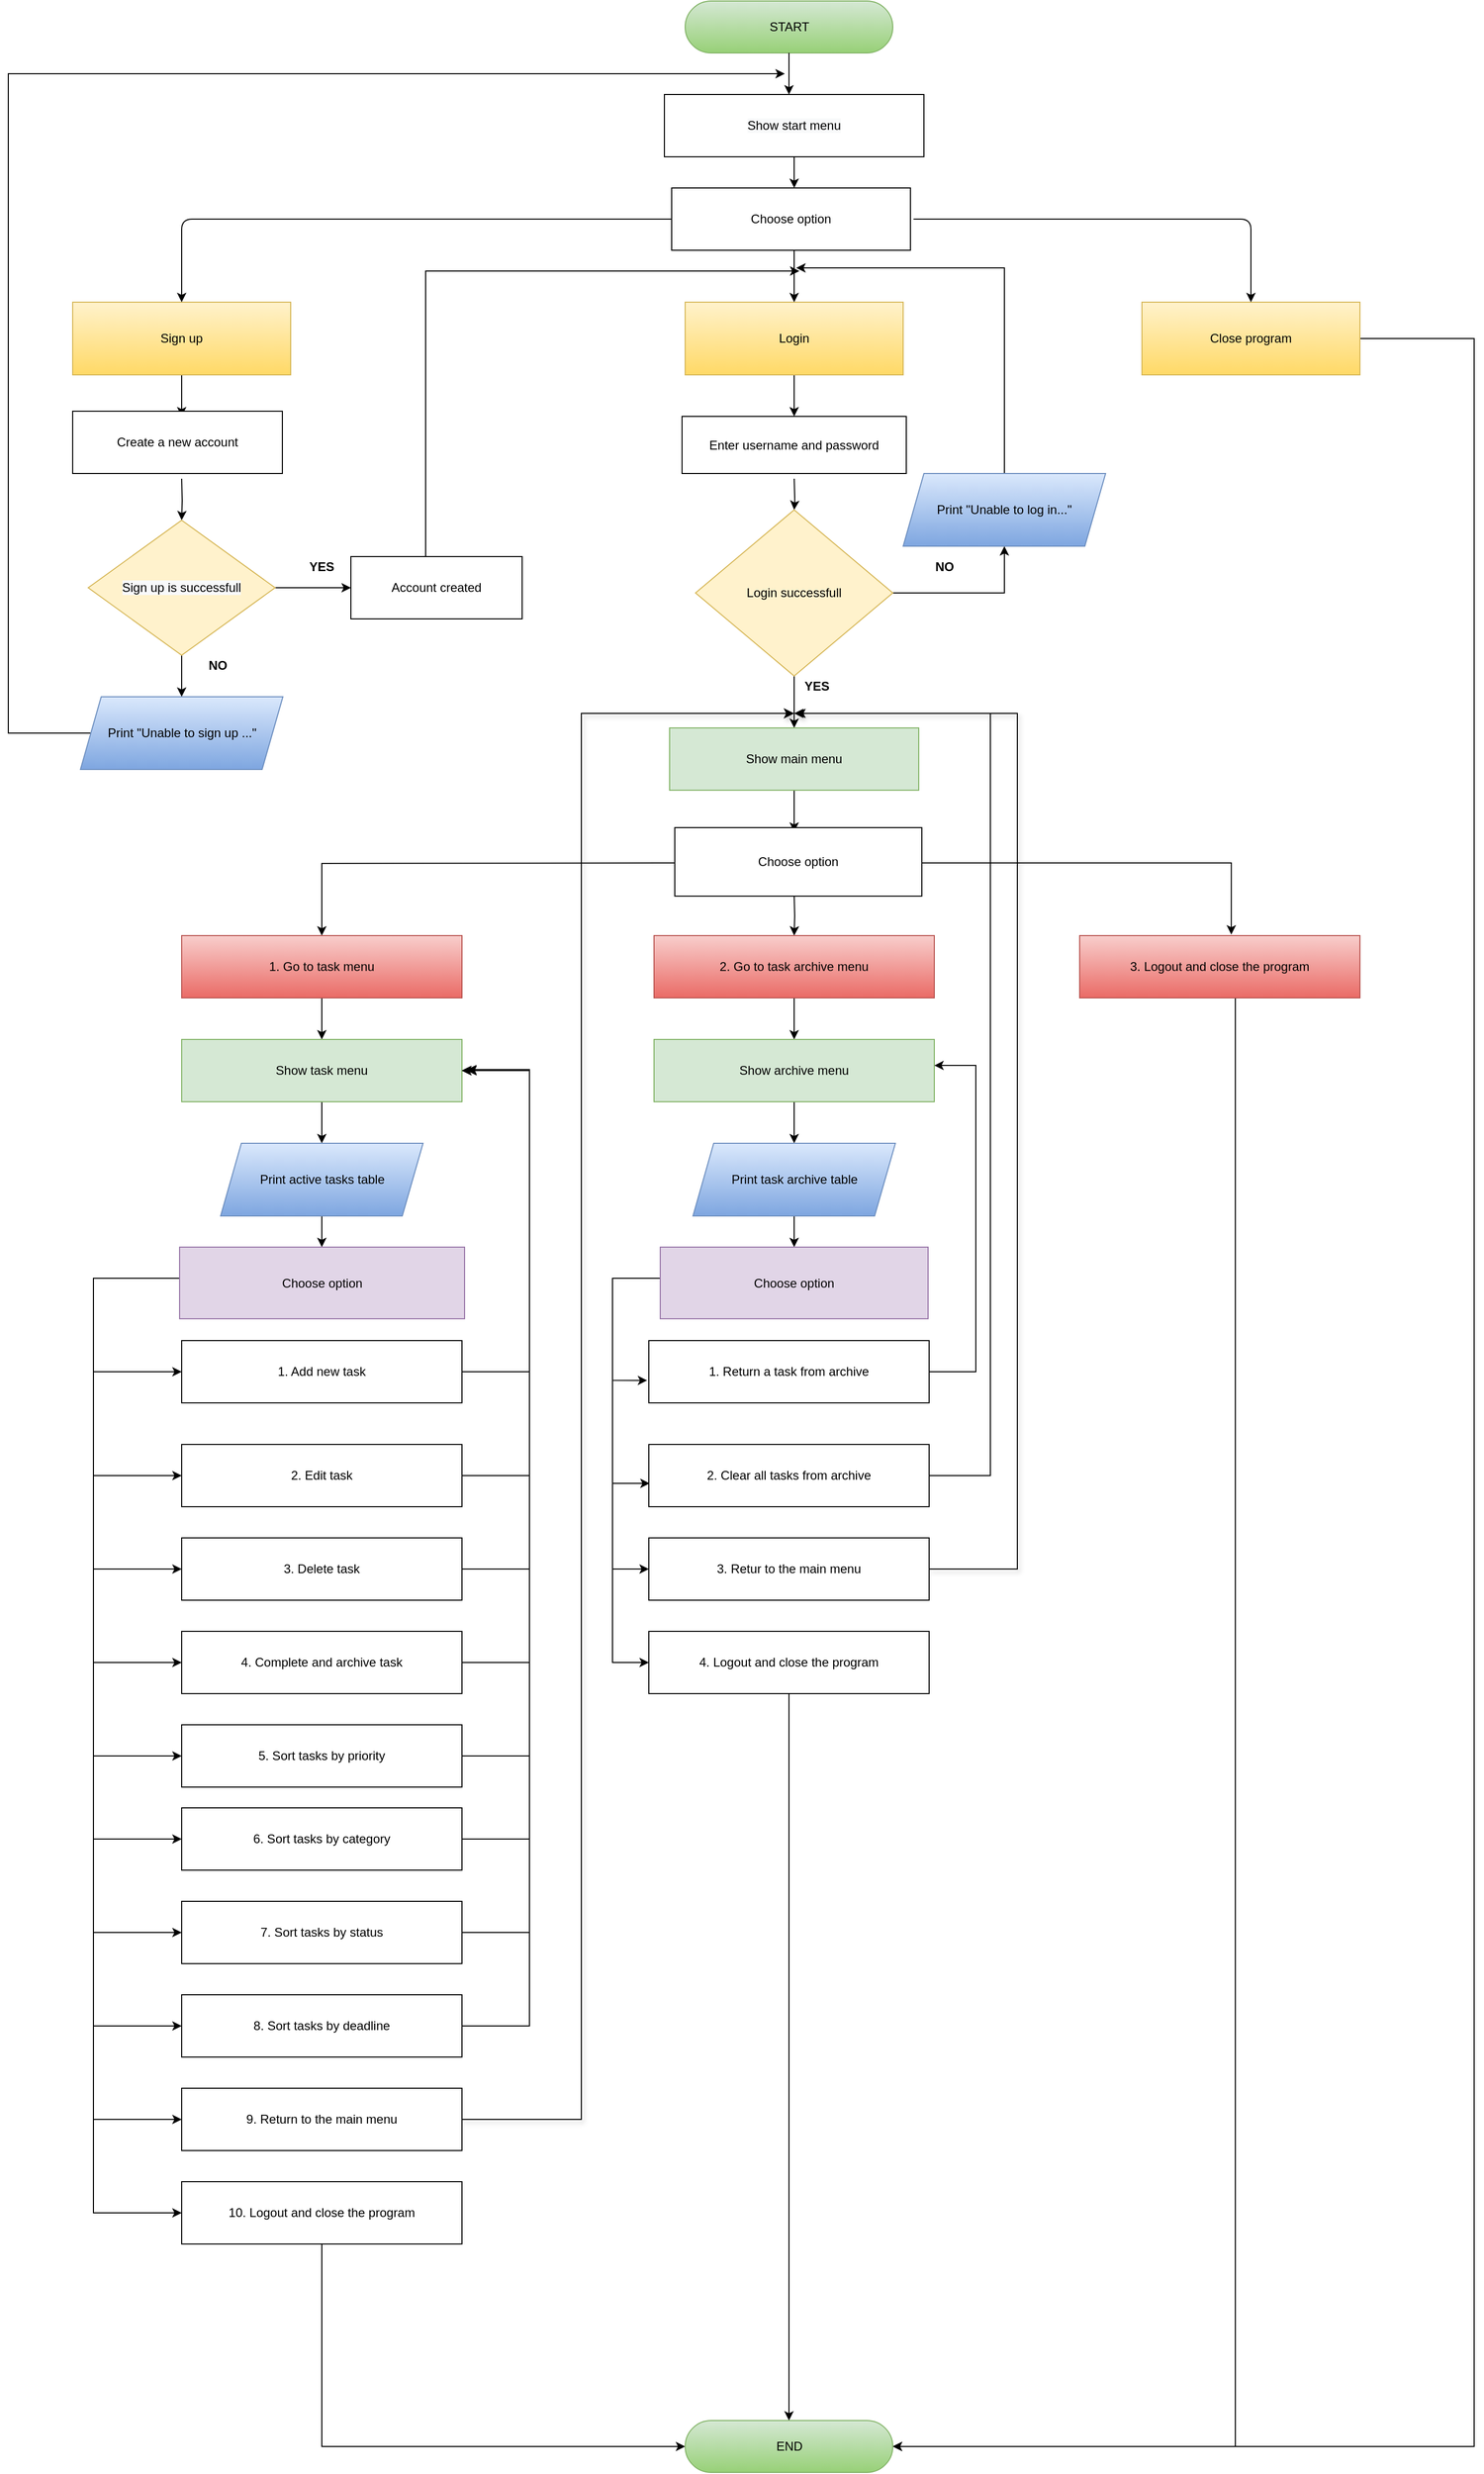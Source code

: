 <mxfile version="15.0.3" type="github">
  <diagram id="gmLFPseF1WjXxY96tJIX" name="Page-1">
    <mxGraphModel dx="2031" dy="1021" grid="1" gridSize="11" guides="1" tooltips="1" connect="1" arrows="1" fold="1" page="1" pageScale="1" pageWidth="1654" pageHeight="1169" math="0" shadow="0">
      <root>
        <mxCell id="0" />
        <mxCell id="1" parent="0" />
        <mxCell id="zsRRdfZjk0Dsm9g0y4IN-3" value="START" style="html=1;dashed=0;whitespace=wrap;shape=mxgraph.dfd.start;gradientColor=#97d077;fillColor=#d5e8d4;strokeColor=#82b366;" parent="1" vertex="1">
          <mxGeometry x="740" y="40" width="200" height="50" as="geometry" />
        </mxCell>
        <mxCell id="tQSmkxGg7PB6tpALM_Nv-2" value="" style="endArrow=classic;html=1;exitX=0.5;exitY=0.5;exitDx=0;exitDy=25;exitPerimeter=0;entryX=0.5;entryY=0;entryDx=0;entryDy=0;" parent="1" source="zsRRdfZjk0Dsm9g0y4IN-3" edge="1">
          <mxGeometry width="50" height="50" relative="1" as="geometry">
            <mxPoint x="800" y="590" as="sourcePoint" />
            <mxPoint x="840" y="130" as="targetPoint" />
          </mxGeometry>
        </mxCell>
        <mxCell id="tQSmkxGg7PB6tpALM_Nv-22" value="" style="edgeStyle=orthogonalEdgeStyle;rounded=0;orthogonalLoop=1;jettySize=auto;html=1;" parent="1" source="tQSmkxGg7PB6tpALM_Nv-4" edge="1">
          <mxGeometry relative="1" as="geometry">
            <mxPoint x="845.059" y="220" as="targetPoint" />
          </mxGeometry>
        </mxCell>
        <mxCell id="tQSmkxGg7PB6tpALM_Nv-4" value="&#xa;&#xa;&lt;span style=&quot;color: rgb(0, 0, 0); font-family: helvetica; font-size: 12px; font-style: normal; font-weight: 400; letter-spacing: normal; text-align: center; text-indent: 0px; text-transform: none; word-spacing: 0px; background-color: rgb(248, 249, 250); display: inline; float: none;&quot;&gt;Show start menu&lt;/span&gt;&#xa;&#xa;" style="rounded=0;whiteSpace=wrap;html=1;" parent="1" vertex="1">
          <mxGeometry x="720" y="130" width="250" height="60" as="geometry" />
        </mxCell>
        <mxCell id="tQSmkxGg7PB6tpALM_Nv-19" value="" style="edgeStyle=orthogonalEdgeStyle;rounded=0;orthogonalLoop=1;jettySize=auto;html=1;" parent="1" source="tQSmkxGg7PB6tpALM_Nv-8" edge="1">
          <mxGeometry relative="1" as="geometry">
            <mxPoint x="255" y="440" as="targetPoint" />
          </mxGeometry>
        </mxCell>
        <mxCell id="tQSmkxGg7PB6tpALM_Nv-8" value="Sign up" style="rounded=0;whiteSpace=wrap;html=1;gradientColor=#ffd966;fillColor=#fff2cc;strokeColor=#d6b656;" parent="1" vertex="1">
          <mxGeometry x="150" y="330" width="210" height="70" as="geometry" />
        </mxCell>
        <mxCell id="tQSmkxGg7PB6tpALM_Nv-21" value="" style="edgeStyle=orthogonalEdgeStyle;rounded=0;orthogonalLoop=1;jettySize=auto;html=1;" parent="1" source="tQSmkxGg7PB6tpALM_Nv-9" edge="1">
          <mxGeometry relative="1" as="geometry">
            <mxPoint x="845" y="440" as="targetPoint" />
          </mxGeometry>
        </mxCell>
        <mxCell id="tQSmkxGg7PB6tpALM_Nv-9" value="Login" style="rounded=0;whiteSpace=wrap;html=1;gradientColor=#ffd966;fillColor=#fff2cc;strokeColor=#d6b656;" parent="1" vertex="1">
          <mxGeometry x="740" y="330" width="210" height="70" as="geometry" />
        </mxCell>
        <mxCell id="tQSmkxGg7PB6tpALM_Nv-127" style="edgeStyle=orthogonalEdgeStyle;rounded=0;orthogonalLoop=1;jettySize=auto;html=1;entryX=1;entryY=0.5;entryDx=0;entryDy=0;entryPerimeter=0;" parent="1" source="tQSmkxGg7PB6tpALM_Nv-10" target="tQSmkxGg7PB6tpALM_Nv-125" edge="1">
          <mxGeometry relative="1" as="geometry">
            <mxPoint x="940" y="2400" as="targetPoint" />
            <Array as="points">
              <mxPoint x="1500" y="365" />
              <mxPoint x="1500" y="2395" />
            </Array>
          </mxGeometry>
        </mxCell>
        <mxCell id="tQSmkxGg7PB6tpALM_Nv-10" value="Close program" style="rounded=0;whiteSpace=wrap;html=1;gradientColor=#ffd966;fillColor=#fff2cc;strokeColor=#d6b656;" parent="1" vertex="1">
          <mxGeometry x="1180" y="330" width="210" height="70" as="geometry" />
        </mxCell>
        <mxCell id="tQSmkxGg7PB6tpALM_Nv-11" value="" style="endArrow=classic;html=1;entryX=0.5;entryY=0;entryDx=0;entryDy=0;exitX=1;exitY=0.5;exitDx=0;exitDy=0;" parent="1" target="tQSmkxGg7PB6tpALM_Nv-10" edge="1">
          <mxGeometry width="50" height="50" relative="1" as="geometry">
            <mxPoint x="960" y="250" as="sourcePoint" />
            <mxPoint x="760" y="540" as="targetPoint" />
            <Array as="points">
              <mxPoint x="1225" y="250" />
              <mxPoint x="1285" y="250" />
            </Array>
          </mxGeometry>
        </mxCell>
        <mxCell id="tQSmkxGg7PB6tpALM_Nv-27" value="" style="edgeStyle=orthogonalEdgeStyle;rounded=0;orthogonalLoop=1;jettySize=auto;html=1;" parent="1" target="tQSmkxGg7PB6tpALM_Nv-26" edge="1">
          <mxGeometry relative="1" as="geometry">
            <mxPoint x="255" y="500" as="sourcePoint" />
          </mxGeometry>
        </mxCell>
        <mxCell id="tQSmkxGg7PB6tpALM_Nv-16" value="" style="endArrow=classic;html=1;exitX=0.5;exitY=1;exitDx=0;exitDy=0;entryX=0.5;entryY=0;entryDx=0;entryDy=0;" parent="1" target="tQSmkxGg7PB6tpALM_Nv-9" edge="1">
          <mxGeometry width="50" height="50" relative="1" as="geometry">
            <mxPoint x="845" y="280" as="sourcePoint" />
            <mxPoint x="760" y="540" as="targetPoint" />
          </mxGeometry>
        </mxCell>
        <mxCell id="tQSmkxGg7PB6tpALM_Nv-18" value="" style="endArrow=classic;html=1;entryX=0.5;entryY=0;entryDx=0;entryDy=0;exitX=0;exitY=0.5;exitDx=0;exitDy=0;" parent="1" target="tQSmkxGg7PB6tpALM_Nv-8" edge="1">
          <mxGeometry width="50" height="50" relative="1" as="geometry">
            <mxPoint x="730" y="250" as="sourcePoint" />
            <mxPoint x="760" y="540" as="targetPoint" />
            <Array as="points">
              <mxPoint x="255" y="250" />
            </Array>
          </mxGeometry>
        </mxCell>
        <mxCell id="tQSmkxGg7PB6tpALM_Nv-41" value="" style="edgeStyle=orthogonalEdgeStyle;rounded=0;orthogonalLoop=1;jettySize=auto;html=1;" parent="1" target="tQSmkxGg7PB6tpALM_Nv-40" edge="1">
          <mxGeometry relative="1" as="geometry">
            <mxPoint x="845.059" y="500" as="sourcePoint" />
          </mxGeometry>
        </mxCell>
        <mxCell id="tQSmkxGg7PB6tpALM_Nv-31" value="" style="edgeStyle=orthogonalEdgeStyle;rounded=0;orthogonalLoop=1;jettySize=auto;html=1;" parent="1" source="tQSmkxGg7PB6tpALM_Nv-26" target="tQSmkxGg7PB6tpALM_Nv-30" edge="1">
          <mxGeometry relative="1" as="geometry" />
        </mxCell>
        <mxCell id="VDBbqN65VeHCgi9kfL3X-1" style="edgeStyle=orthogonalEdgeStyle;rounded=0;orthogonalLoop=1;jettySize=auto;html=1;" parent="1" source="tQSmkxGg7PB6tpALM_Nv-26" edge="1">
          <mxGeometry relative="1" as="geometry">
            <mxPoint x="418" y="605" as="targetPoint" />
          </mxGeometry>
        </mxCell>
        <mxCell id="tQSmkxGg7PB6tpALM_Nv-26" value="&#xa;&#xa;&lt;span style=&quot;color: rgb(0, 0, 0); font-family: helvetica; font-size: 12px; font-style: normal; font-weight: 400; letter-spacing: normal; text-align: center; text-indent: 0px; text-transform: none; word-spacing: 0px; background-color: rgb(248, 249, 250); display: inline; float: none;&quot;&gt;Sign up is successfull&lt;/span&gt;&#xa;&#xa;" style="rhombus;whiteSpace=wrap;html=1;fillColor=#fff2cc;strokeColor=#d6b656;" parent="1" vertex="1">
          <mxGeometry x="165" y="540" width="180" height="130" as="geometry" />
        </mxCell>
        <mxCell id="tQSmkxGg7PB6tpALM_Nv-29" value="&lt;b&gt;YES&lt;/b&gt;" style="text;html=1;strokeColor=none;fillColor=none;align=center;verticalAlign=middle;whiteSpace=wrap;rounded=0;" parent="1" vertex="1">
          <mxGeometry x="370" y="575" width="40" height="20" as="geometry" />
        </mxCell>
        <mxCell id="tQSmkxGg7PB6tpALM_Nv-32" style="edgeStyle=orthogonalEdgeStyle;rounded=0;orthogonalLoop=1;jettySize=auto;html=1;" parent="1" source="tQSmkxGg7PB6tpALM_Nv-30" edge="1">
          <mxGeometry relative="1" as="geometry">
            <Array as="points">
              <mxPoint x="88" y="745" />
              <mxPoint x="88" y="110" />
              <mxPoint x="720" y="110" />
            </Array>
            <mxPoint x="836" y="110" as="targetPoint" />
          </mxGeometry>
        </mxCell>
        <mxCell id="tQSmkxGg7PB6tpALM_Nv-30" value="Print &quot;Unable to sign up ...&quot;" style="shape=parallelogram;perimeter=parallelogramPerimeter;whiteSpace=wrap;html=1;fixedSize=1;gradientColor=#7ea6e0;fillColor=#dae8fc;strokeColor=#6c8ebf;" parent="1" vertex="1">
          <mxGeometry x="157.5" y="710" width="195" height="70" as="geometry" />
        </mxCell>
        <mxCell id="tQSmkxGg7PB6tpALM_Nv-33" value="&lt;b&gt;NO&lt;/b&gt;" style="text;html=1;strokeColor=none;fillColor=none;align=center;verticalAlign=middle;whiteSpace=wrap;rounded=0;" parent="1" vertex="1">
          <mxGeometry x="270" y="670" width="40" height="20" as="geometry" />
        </mxCell>
        <mxCell id="tQSmkxGg7PB6tpALM_Nv-37" style="edgeStyle=orthogonalEdgeStyle;rounded=0;orthogonalLoop=1;jettySize=auto;html=1;" parent="1" edge="1">
          <mxGeometry relative="1" as="geometry">
            <mxPoint x="850" y="300" as="targetPoint" />
            <Array as="points">
              <mxPoint x="490" y="300" />
            </Array>
            <mxPoint x="490" y="575" as="sourcePoint" />
          </mxGeometry>
        </mxCell>
        <mxCell id="tQSmkxGg7PB6tpALM_Nv-47" value="" style="edgeStyle=orthogonalEdgeStyle;rounded=0;orthogonalLoop=1;jettySize=auto;html=1;" parent="1" source="tQSmkxGg7PB6tpALM_Nv-40" target="tQSmkxGg7PB6tpALM_Nv-46" edge="1">
          <mxGeometry relative="1" as="geometry" />
        </mxCell>
        <mxCell id="VDBbqN65VeHCgi9kfL3X-4" style="edgeStyle=orthogonalEdgeStyle;rounded=0;orthogonalLoop=1;jettySize=auto;html=1;entryX=0.5;entryY=1;entryDx=0;entryDy=0;" parent="1" source="tQSmkxGg7PB6tpALM_Nv-40" target="VDBbqN65VeHCgi9kfL3X-2" edge="1">
          <mxGeometry relative="1" as="geometry" />
        </mxCell>
        <mxCell id="tQSmkxGg7PB6tpALM_Nv-40" value="Login successfull" style="rhombus;whiteSpace=wrap;html=1;fillColor=#fff2cc;strokeColor=#d6b656;" parent="1" vertex="1">
          <mxGeometry x="750" y="530" width="190" height="160" as="geometry" />
        </mxCell>
        <mxCell id="tQSmkxGg7PB6tpALM_Nv-45" value="&lt;b&gt;NO&lt;/b&gt;" style="text;html=1;strokeColor=none;fillColor=none;align=center;verticalAlign=middle;whiteSpace=wrap;rounded=0;" parent="1" vertex="1">
          <mxGeometry x="970" y="575" width="40" height="20" as="geometry" />
        </mxCell>
        <mxCell id="tQSmkxGg7PB6tpALM_Nv-50" value="" style="edgeStyle=orthogonalEdgeStyle;rounded=0;orthogonalLoop=1;jettySize=auto;html=1;" parent="1" source="tQSmkxGg7PB6tpALM_Nv-46" edge="1">
          <mxGeometry relative="1" as="geometry">
            <mxPoint x="845" y="840" as="targetPoint" />
          </mxGeometry>
        </mxCell>
        <mxCell id="tQSmkxGg7PB6tpALM_Nv-46" value="Show main menu" style="rounded=0;whiteSpace=wrap;html=1;fillColor=#d5e8d4;strokeColor=#82b366;" parent="1" vertex="1">
          <mxGeometry x="725" y="740" width="240" height="60" as="geometry" />
        </mxCell>
        <mxCell id="tQSmkxGg7PB6tpALM_Nv-56" style="edgeStyle=orthogonalEdgeStyle;rounded=0;orthogonalLoop=1;jettySize=auto;html=1;entryX=0.541;entryY=-0.017;entryDx=0;entryDy=0;entryPerimeter=0;" parent="1" target="tQSmkxGg7PB6tpALM_Nv-54" edge="1">
          <mxGeometry relative="1" as="geometry">
            <Array as="points">
              <mxPoint x="1266" y="870" />
            </Array>
            <mxPoint x="960" y="870" as="sourcePoint" />
          </mxGeometry>
        </mxCell>
        <mxCell id="tQSmkxGg7PB6tpALM_Nv-59" style="edgeStyle=orthogonalEdgeStyle;rounded=0;orthogonalLoop=1;jettySize=auto;html=1;" parent="1" target="tQSmkxGg7PB6tpALM_Nv-52" edge="1">
          <mxGeometry relative="1" as="geometry">
            <mxPoint x="730" y="870" as="sourcePoint" />
          </mxGeometry>
        </mxCell>
        <mxCell id="tQSmkxGg7PB6tpALM_Nv-63" value="" style="edgeStyle=orthogonalEdgeStyle;rounded=0;orthogonalLoop=1;jettySize=auto;html=1;" parent="1" target="tQSmkxGg7PB6tpALM_Nv-53" edge="1">
          <mxGeometry relative="1" as="geometry">
            <mxPoint x="845" y="900" as="sourcePoint" />
          </mxGeometry>
        </mxCell>
        <mxCell id="tQSmkxGg7PB6tpALM_Nv-64" value="" style="edgeStyle=orthogonalEdgeStyle;rounded=0;orthogonalLoop=1;jettySize=auto;html=1;" parent="1" source="tQSmkxGg7PB6tpALM_Nv-52" target="tQSmkxGg7PB6tpALM_Nv-58" edge="1">
          <mxGeometry relative="1" as="geometry" />
        </mxCell>
        <mxCell id="tQSmkxGg7PB6tpALM_Nv-52" value="1. Go to task menu" style="rounded=0;whiteSpace=wrap;html=1;fillColor=#f8cecc;strokeColor=#b85450;gradientColor=#ea6b66;" parent="1" vertex="1">
          <mxGeometry x="255" y="940" width="270" height="60" as="geometry" />
        </mxCell>
        <mxCell id="tQSmkxGg7PB6tpALM_Nv-62" value="" style="edgeStyle=orthogonalEdgeStyle;rounded=0;orthogonalLoop=1;jettySize=auto;html=1;" parent="1" source="tQSmkxGg7PB6tpALM_Nv-53" target="tQSmkxGg7PB6tpALM_Nv-60" edge="1">
          <mxGeometry relative="1" as="geometry" />
        </mxCell>
        <mxCell id="tQSmkxGg7PB6tpALM_Nv-53" value="2. Go to task archive menu" style="rounded=0;whiteSpace=wrap;html=1;gradientColor=#ea6b66;fillColor=#f8cecc;strokeColor=#b85450;" parent="1" vertex="1">
          <mxGeometry x="710" y="940" width="270" height="60" as="geometry" />
        </mxCell>
        <mxCell id="tQSmkxGg7PB6tpALM_Nv-57" style="edgeStyle=orthogonalEdgeStyle;rounded=0;orthogonalLoop=1;jettySize=auto;html=1;entryX=1;entryY=0.5;entryDx=0;entryDy=0;entryPerimeter=0;" parent="1" source="tQSmkxGg7PB6tpALM_Nv-54" target="tQSmkxGg7PB6tpALM_Nv-125" edge="1">
          <mxGeometry relative="1" as="geometry">
            <mxPoint x="1255" y="1050" as="targetPoint" />
            <Array as="points">
              <mxPoint x="1270" y="2395" />
            </Array>
          </mxGeometry>
        </mxCell>
        <mxCell id="tQSmkxGg7PB6tpALM_Nv-54" value="3. Logout and close the program" style="rounded=0;whiteSpace=wrap;html=1;fillColor=#f8cecc;strokeColor=#b85450;gradientColor=#ea6b66;" parent="1" vertex="1">
          <mxGeometry x="1120" y="940" width="270" height="60" as="geometry" />
        </mxCell>
        <mxCell id="tQSmkxGg7PB6tpALM_Nv-66" value="" style="edgeStyle=orthogonalEdgeStyle;rounded=0;orthogonalLoop=1;jettySize=auto;html=1;" parent="1" source="tQSmkxGg7PB6tpALM_Nv-58" target="tQSmkxGg7PB6tpALM_Nv-65" edge="1">
          <mxGeometry relative="1" as="geometry" />
        </mxCell>
        <mxCell id="tQSmkxGg7PB6tpALM_Nv-58" value="Show task menu" style="rounded=0;whiteSpace=wrap;html=1;fillColor=#d5e8d4;strokeColor=#82b366;" parent="1" vertex="1">
          <mxGeometry x="255" y="1040" width="270" height="60" as="geometry" />
        </mxCell>
        <mxCell id="tQSmkxGg7PB6tpALM_Nv-105" value="" style="edgeStyle=orthogonalEdgeStyle;rounded=0;orthogonalLoop=1;jettySize=auto;html=1;" parent="1" source="tQSmkxGg7PB6tpALM_Nv-60" target="tQSmkxGg7PB6tpALM_Nv-104" edge="1">
          <mxGeometry relative="1" as="geometry" />
        </mxCell>
        <mxCell id="tQSmkxGg7PB6tpALM_Nv-60" value="Show archive menu" style="rounded=0;whiteSpace=wrap;html=1;fillColor=#d5e8d4;strokeColor=#82b366;" parent="1" vertex="1">
          <mxGeometry x="710" y="1040" width="270" height="60" as="geometry" />
        </mxCell>
        <mxCell id="tQSmkxGg7PB6tpALM_Nv-70" value="" style="edgeStyle=orthogonalEdgeStyle;rounded=0;orthogonalLoop=1;jettySize=auto;html=1;" parent="1" source="tQSmkxGg7PB6tpALM_Nv-65" edge="1">
          <mxGeometry relative="1" as="geometry">
            <mxPoint x="390" y="1240" as="targetPoint" />
          </mxGeometry>
        </mxCell>
        <mxCell id="tQSmkxGg7PB6tpALM_Nv-65" value="Print active tasks table" style="shape=parallelogram;perimeter=parallelogramPerimeter;whiteSpace=wrap;html=1;fixedSize=1;gradientColor=#7ea6e0;fillColor=#dae8fc;strokeColor=#6c8ebf;" parent="1" vertex="1">
          <mxGeometry x="292.5" y="1140" width="195" height="70" as="geometry" />
        </mxCell>
        <mxCell id="tQSmkxGg7PB6tpALM_Nv-93" style="edgeStyle=orthogonalEdgeStyle;rounded=0;orthogonalLoop=1;jettySize=auto;html=1;entryX=1;entryY=0.5;entryDx=0;entryDy=0;exitX=1;exitY=0.5;exitDx=0;exitDy=0;" parent="1" source="tQSmkxGg7PB6tpALM_Nv-67" target="tQSmkxGg7PB6tpALM_Nv-58" edge="1">
          <mxGeometry relative="1" as="geometry">
            <mxPoint x="525" y="1370" as="sourcePoint" />
            <Array as="points">
              <mxPoint x="590" y="1360" />
              <mxPoint x="590" y="1070" />
            </Array>
          </mxGeometry>
        </mxCell>
        <mxCell id="tQSmkxGg7PB6tpALM_Nv-67" value="1. Add new task" style="rounded=0;whiteSpace=wrap;html=1;" parent="1" vertex="1">
          <mxGeometry x="255" y="1330" width="270" height="60" as="geometry" />
        </mxCell>
        <mxCell id="tQSmkxGg7PB6tpALM_Nv-94" style="edgeStyle=orthogonalEdgeStyle;rounded=0;orthogonalLoop=1;jettySize=auto;html=1;exitX=1;exitY=0.5;exitDx=0;exitDy=0;entryX=1;entryY=0.5;entryDx=0;entryDy=0;" parent="1" source="tQSmkxGg7PB6tpALM_Nv-68" target="tQSmkxGg7PB6tpALM_Nv-58" edge="1">
          <mxGeometry relative="1" as="geometry">
            <Array as="points">
              <mxPoint x="590" y="1460" />
              <mxPoint x="590" y="1070" />
            </Array>
          </mxGeometry>
        </mxCell>
        <mxCell id="tQSmkxGg7PB6tpALM_Nv-68" value="2. Edit task" style="rounded=0;whiteSpace=wrap;html=1;" parent="1" vertex="1">
          <mxGeometry x="255" y="1430" width="270" height="60" as="geometry" />
        </mxCell>
        <mxCell id="tQSmkxGg7PB6tpALM_Nv-72" style="edgeStyle=orthogonalEdgeStyle;rounded=0;orthogonalLoop=1;jettySize=auto;html=1;entryX=0;entryY=0.5;entryDx=0;entryDy=0;" parent="1" target="tQSmkxGg7PB6tpALM_Nv-67" edge="1">
          <mxGeometry relative="1" as="geometry">
            <Array as="points">
              <mxPoint x="170" y="1270" />
              <mxPoint x="170" y="1360" />
            </Array>
            <mxPoint x="275" y="1270" as="sourcePoint" />
          </mxGeometry>
        </mxCell>
        <mxCell id="tQSmkxGg7PB6tpALM_Nv-74" style="edgeStyle=orthogonalEdgeStyle;rounded=0;orthogonalLoop=1;jettySize=auto;html=1;entryX=0;entryY=0.5;entryDx=0;entryDy=0;" parent="1" target="tQSmkxGg7PB6tpALM_Nv-68" edge="1">
          <mxGeometry relative="1" as="geometry">
            <Array as="points">
              <mxPoint x="170" y="1270" />
              <mxPoint x="170" y="1460" />
            </Array>
            <mxPoint x="275" y="1270" as="sourcePoint" />
          </mxGeometry>
        </mxCell>
        <mxCell id="tQSmkxGg7PB6tpALM_Nv-76" style="edgeStyle=orthogonalEdgeStyle;rounded=0;orthogonalLoop=1;jettySize=auto;html=1;exitX=0;exitY=0.5;exitDx=0;exitDy=0;entryX=0;entryY=0.5;entryDx=0;entryDy=0;" parent="1" target="tQSmkxGg7PB6tpALM_Nv-75" edge="1">
          <mxGeometry relative="1" as="geometry">
            <Array as="points">
              <mxPoint x="170" y="1270" />
              <mxPoint x="170" y="1550" />
            </Array>
            <mxPoint x="275" y="1270" as="sourcePoint" />
          </mxGeometry>
        </mxCell>
        <mxCell id="tQSmkxGg7PB6tpALM_Nv-79" style="edgeStyle=orthogonalEdgeStyle;rounded=0;orthogonalLoop=1;jettySize=auto;html=1;exitX=0;exitY=0.5;exitDx=0;exitDy=0;entryX=0;entryY=0.5;entryDx=0;entryDy=0;" parent="1" target="tQSmkxGg7PB6tpALM_Nv-77" edge="1">
          <mxGeometry relative="1" as="geometry">
            <Array as="points">
              <mxPoint x="170" y="1270" />
              <mxPoint x="170" y="1640" />
            </Array>
            <mxPoint x="275" y="1270" as="sourcePoint" />
          </mxGeometry>
        </mxCell>
        <mxCell id="tQSmkxGg7PB6tpALM_Nv-80" style="edgeStyle=orthogonalEdgeStyle;rounded=0;orthogonalLoop=1;jettySize=auto;html=1;entryX=0;entryY=0.5;entryDx=0;entryDy=0;" parent="1" target="tQSmkxGg7PB6tpALM_Nv-78" edge="1">
          <mxGeometry relative="1" as="geometry">
            <Array as="points">
              <mxPoint x="170" y="1270" />
              <mxPoint x="170" y="1730" />
            </Array>
            <mxPoint x="275" y="1270" as="sourcePoint" />
          </mxGeometry>
        </mxCell>
        <mxCell id="tQSmkxGg7PB6tpALM_Nv-82" style="edgeStyle=orthogonalEdgeStyle;rounded=0;orthogonalLoop=1;jettySize=auto;html=1;exitX=0;exitY=0.5;exitDx=0;exitDy=0;entryX=0;entryY=0.5;entryDx=0;entryDy=0;" parent="1" target="tQSmkxGg7PB6tpALM_Nv-81" edge="1">
          <mxGeometry relative="1" as="geometry">
            <Array as="points">
              <mxPoint x="170" y="1270" />
              <mxPoint x="170" y="1810" />
            </Array>
            <mxPoint x="275" y="1270" as="sourcePoint" />
          </mxGeometry>
        </mxCell>
        <mxCell id="tQSmkxGg7PB6tpALM_Nv-84" style="edgeStyle=orthogonalEdgeStyle;rounded=0;orthogonalLoop=1;jettySize=auto;html=1;exitX=0;exitY=0.5;exitDx=0;exitDy=0;entryX=0;entryY=0.5;entryDx=0;entryDy=0;" parent="1" target="tQSmkxGg7PB6tpALM_Nv-83" edge="1">
          <mxGeometry relative="1" as="geometry">
            <Array as="points">
              <mxPoint x="170" y="1270" />
              <mxPoint x="170" y="1900" />
            </Array>
            <mxPoint x="275" y="1270" as="sourcePoint" />
          </mxGeometry>
        </mxCell>
        <mxCell id="tQSmkxGg7PB6tpALM_Nv-86" style="edgeStyle=orthogonalEdgeStyle;rounded=0;orthogonalLoop=1;jettySize=auto;html=1;exitX=0;exitY=0.5;exitDx=0;exitDy=0;entryX=0;entryY=0.5;entryDx=0;entryDy=0;" parent="1" target="tQSmkxGg7PB6tpALM_Nv-85" edge="1">
          <mxGeometry relative="1" as="geometry">
            <Array as="points">
              <mxPoint x="170" y="1270" />
              <mxPoint x="170" y="1990" />
            </Array>
            <mxPoint x="275" y="1270" as="sourcePoint" />
          </mxGeometry>
        </mxCell>
        <mxCell id="tQSmkxGg7PB6tpALM_Nv-88" style="edgeStyle=orthogonalEdgeStyle;rounded=0;orthogonalLoop=1;jettySize=auto;html=1;exitX=0;exitY=0.5;exitDx=0;exitDy=0;entryX=0;entryY=0.5;entryDx=0;entryDy=0;" parent="1" target="tQSmkxGg7PB6tpALM_Nv-87" edge="1">
          <mxGeometry relative="1" as="geometry">
            <Array as="points">
              <mxPoint x="170" y="1270" />
              <mxPoint x="170" y="2080" />
            </Array>
            <mxPoint x="275" y="1270" as="sourcePoint" />
          </mxGeometry>
        </mxCell>
        <mxCell id="tQSmkxGg7PB6tpALM_Nv-90" style="edgeStyle=orthogonalEdgeStyle;rounded=0;orthogonalLoop=1;jettySize=auto;html=1;exitX=0;exitY=0.5;exitDx=0;exitDy=0;entryX=0;entryY=0.5;entryDx=0;entryDy=0;" parent="1" target="tQSmkxGg7PB6tpALM_Nv-89" edge="1">
          <mxGeometry relative="1" as="geometry">
            <Array as="points">
              <mxPoint x="170" y="1270" />
              <mxPoint x="170" y="2170" />
            </Array>
            <mxPoint x="275" y="1270" as="sourcePoint" />
          </mxGeometry>
        </mxCell>
        <mxCell id="tQSmkxGg7PB6tpALM_Nv-95" style="edgeStyle=orthogonalEdgeStyle;rounded=0;orthogonalLoop=1;jettySize=auto;html=1;" parent="1" source="tQSmkxGg7PB6tpALM_Nv-75" edge="1">
          <mxGeometry relative="1" as="geometry">
            <mxPoint x="530" y="1070" as="targetPoint" />
            <Array as="points">
              <mxPoint x="590" y="1550" />
              <mxPoint x="590" y="1070" />
            </Array>
          </mxGeometry>
        </mxCell>
        <mxCell id="tQSmkxGg7PB6tpALM_Nv-75" value="3. Delete task" style="rounded=0;whiteSpace=wrap;html=1;" parent="1" vertex="1">
          <mxGeometry x="255" y="1520" width="270" height="60" as="geometry" />
        </mxCell>
        <mxCell id="tQSmkxGg7PB6tpALM_Nv-96" style="edgeStyle=orthogonalEdgeStyle;rounded=0;orthogonalLoop=1;jettySize=auto;html=1;" parent="1" source="tQSmkxGg7PB6tpALM_Nv-77" edge="1">
          <mxGeometry relative="1" as="geometry">
            <mxPoint x="530" y="1070" as="targetPoint" />
            <Array as="points">
              <mxPoint x="590" y="1640" />
              <mxPoint x="590" y="1070" />
            </Array>
          </mxGeometry>
        </mxCell>
        <mxCell id="tQSmkxGg7PB6tpALM_Nv-77" value="4. Complete and archive task" style="rounded=0;whiteSpace=wrap;html=1;" parent="1" vertex="1">
          <mxGeometry x="255" y="1610" width="270" height="60" as="geometry" />
        </mxCell>
        <mxCell id="tQSmkxGg7PB6tpALM_Nv-97" style="edgeStyle=orthogonalEdgeStyle;rounded=0;orthogonalLoop=1;jettySize=auto;html=1;entryX=1;entryY=0.5;entryDx=0;entryDy=0;" parent="1" source="tQSmkxGg7PB6tpALM_Nv-78" target="tQSmkxGg7PB6tpALM_Nv-58" edge="1">
          <mxGeometry relative="1" as="geometry">
            <Array as="points">
              <mxPoint x="590" y="1730" />
              <mxPoint x="590" y="1070" />
            </Array>
          </mxGeometry>
        </mxCell>
        <mxCell id="tQSmkxGg7PB6tpALM_Nv-78" value="5. Sort tasks by priority" style="rounded=0;whiteSpace=wrap;html=1;" parent="1" vertex="1">
          <mxGeometry x="255" y="1700" width="270" height="60" as="geometry" />
        </mxCell>
        <mxCell id="tQSmkxGg7PB6tpALM_Nv-98" style="edgeStyle=orthogonalEdgeStyle;rounded=0;orthogonalLoop=1;jettySize=auto;html=1;entryX=1;entryY=0.5;entryDx=0;entryDy=0;" parent="1" source="tQSmkxGg7PB6tpALM_Nv-81" target="tQSmkxGg7PB6tpALM_Nv-58" edge="1">
          <mxGeometry relative="1" as="geometry">
            <Array as="points">
              <mxPoint x="590" y="1810" />
              <mxPoint x="590" y="1070" />
            </Array>
          </mxGeometry>
        </mxCell>
        <mxCell id="tQSmkxGg7PB6tpALM_Nv-81" value="6. Sort tasks by category" style="rounded=0;whiteSpace=wrap;html=1;" parent="1" vertex="1">
          <mxGeometry x="255" y="1780" width="270" height="60" as="geometry" />
        </mxCell>
        <mxCell id="tQSmkxGg7PB6tpALM_Nv-99" style="edgeStyle=orthogonalEdgeStyle;rounded=0;orthogonalLoop=1;jettySize=auto;html=1;" parent="1" source="tQSmkxGg7PB6tpALM_Nv-83" edge="1">
          <mxGeometry relative="1" as="geometry">
            <mxPoint x="530" y="1069" as="targetPoint" />
            <Array as="points">
              <mxPoint x="590" y="1900" />
              <mxPoint x="590" y="1069" />
            </Array>
          </mxGeometry>
        </mxCell>
        <mxCell id="tQSmkxGg7PB6tpALM_Nv-83" value="7. Sort tasks by status" style="rounded=0;whiteSpace=wrap;html=1;" parent="1" vertex="1">
          <mxGeometry x="255" y="1870" width="270" height="60" as="geometry" />
        </mxCell>
        <mxCell id="tQSmkxGg7PB6tpALM_Nv-101" style="edgeStyle=orthogonalEdgeStyle;rounded=0;orthogonalLoop=1;jettySize=auto;html=1;" parent="1" source="tQSmkxGg7PB6tpALM_Nv-85" edge="1">
          <mxGeometry relative="1" as="geometry">
            <mxPoint x="530" y="1070" as="targetPoint" />
            <Array as="points">
              <mxPoint x="590" y="1990" />
              <mxPoint x="590" y="1070" />
            </Array>
          </mxGeometry>
        </mxCell>
        <mxCell id="tQSmkxGg7PB6tpALM_Nv-85" value="8. Sort tasks by deadline" style="rounded=0;whiteSpace=wrap;html=1;" parent="1" vertex="1">
          <mxGeometry x="255" y="1960" width="270" height="60" as="geometry" />
        </mxCell>
        <mxCell id="tQSmkxGg7PB6tpALM_Nv-103" style="edgeStyle=orthogonalEdgeStyle;rounded=0;orthogonalLoop=1;jettySize=auto;html=1;endSize=7;shadow=1;" parent="1" source="tQSmkxGg7PB6tpALM_Nv-87" edge="1">
          <mxGeometry relative="1" as="geometry">
            <Array as="points">
              <mxPoint x="640" y="2080" />
              <mxPoint x="640" y="726" />
            </Array>
            <mxPoint x="845" y="726" as="targetPoint" />
          </mxGeometry>
        </mxCell>
        <mxCell id="tQSmkxGg7PB6tpALM_Nv-87" value="9. Return to the main menu" style="rounded=0;whiteSpace=wrap;html=1;" parent="1" vertex="1">
          <mxGeometry x="255" y="2050" width="270" height="60" as="geometry" />
        </mxCell>
        <mxCell id="tQSmkxGg7PB6tpALM_Nv-89" value="10. Logout and close the program" style="rounded=0;whiteSpace=wrap;html=1;" parent="1" vertex="1">
          <mxGeometry x="255" y="2140" width="270" height="60" as="geometry" />
        </mxCell>
        <mxCell id="tQSmkxGg7PB6tpALM_Nv-126" style="edgeStyle=orthogonalEdgeStyle;rounded=0;orthogonalLoop=1;jettySize=auto;html=1;entryX=0;entryY=0.5;entryDx=0;entryDy=0;entryPerimeter=0;exitX=0.5;exitY=1;exitDx=0;exitDy=0;" parent="1" source="tQSmkxGg7PB6tpALM_Nv-89" target="tQSmkxGg7PB6tpALM_Nv-125" edge="1">
          <mxGeometry relative="1" as="geometry">
            <mxPoint x="490" y="2260" as="sourcePoint" />
          </mxGeometry>
        </mxCell>
        <mxCell id="tQSmkxGg7PB6tpALM_Nv-107" value="" style="edgeStyle=orthogonalEdgeStyle;rounded=0;orthogonalLoop=1;jettySize=auto;html=1;" parent="1" source="tQSmkxGg7PB6tpALM_Nv-104" edge="1">
          <mxGeometry relative="1" as="geometry">
            <mxPoint x="845.0" y="1240" as="targetPoint" />
          </mxGeometry>
        </mxCell>
        <mxCell id="tQSmkxGg7PB6tpALM_Nv-104" value="Print task archive table" style="shape=parallelogram;perimeter=parallelogramPerimeter;whiteSpace=wrap;html=1;fixedSize=1;gradientColor=#7ea6e0;fillColor=#dae8fc;strokeColor=#6c8ebf;" parent="1" vertex="1">
          <mxGeometry x="747.5" y="1140" width="195" height="70" as="geometry" />
        </mxCell>
        <mxCell id="tQSmkxGg7PB6tpALM_Nv-116" style="edgeStyle=orthogonalEdgeStyle;rounded=0;orthogonalLoop=1;jettySize=auto;html=1;exitX=0;exitY=0.5;exitDx=0;exitDy=0;entryX=-0.006;entryY=0.639;entryDx=0;entryDy=0;entryPerimeter=0;" parent="1" target="tQSmkxGg7PB6tpALM_Nv-108" edge="1">
          <mxGeometry relative="1" as="geometry">
            <Array as="points">
              <mxPoint x="670" y="1270" />
              <mxPoint x="670" y="1368" />
            </Array>
            <mxPoint x="730" y="1270" as="sourcePoint" />
          </mxGeometry>
        </mxCell>
        <mxCell id="tQSmkxGg7PB6tpALM_Nv-117" style="edgeStyle=orthogonalEdgeStyle;rounded=0;orthogonalLoop=1;jettySize=auto;html=1;exitX=0;exitY=0.5;exitDx=0;exitDy=0;entryX=0.003;entryY=0.625;entryDx=0;entryDy=0;entryPerimeter=0;" parent="1" target="tQSmkxGg7PB6tpALM_Nv-109" edge="1">
          <mxGeometry relative="1" as="geometry">
            <Array as="points">
              <mxPoint x="670" y="1270" />
              <mxPoint x="670" y="1468" />
            </Array>
            <mxPoint x="730" y="1270" as="sourcePoint" />
          </mxGeometry>
        </mxCell>
        <mxCell id="tQSmkxGg7PB6tpALM_Nv-118" style="edgeStyle=orthogonalEdgeStyle;rounded=0;orthogonalLoop=1;jettySize=auto;html=1;entryX=0;entryY=0.5;entryDx=0;entryDy=0;" parent="1" target="tQSmkxGg7PB6tpALM_Nv-110" edge="1">
          <mxGeometry relative="1" as="geometry">
            <Array as="points">
              <mxPoint x="670" y="1270" />
              <mxPoint x="670" y="1550" />
            </Array>
            <mxPoint x="730" y="1270" as="sourcePoint" />
          </mxGeometry>
        </mxCell>
        <mxCell id="tQSmkxGg7PB6tpALM_Nv-119" style="edgeStyle=orthogonalEdgeStyle;rounded=0;orthogonalLoop=1;jettySize=auto;html=1;entryX=0;entryY=0.5;entryDx=0;entryDy=0;" parent="1" target="tQSmkxGg7PB6tpALM_Nv-111" edge="1">
          <mxGeometry relative="1" as="geometry">
            <Array as="points">
              <mxPoint x="670" y="1270" />
              <mxPoint x="670" y="1640" />
            </Array>
            <mxPoint x="730" y="1270" as="sourcePoint" />
          </mxGeometry>
        </mxCell>
        <mxCell id="tQSmkxGg7PB6tpALM_Nv-122" style="edgeStyle=orthogonalEdgeStyle;rounded=0;orthogonalLoop=1;jettySize=auto;html=1;entryX=1;entryY=0.417;entryDx=0;entryDy=0;entryPerimeter=0;" parent="1" source="tQSmkxGg7PB6tpALM_Nv-108" target="tQSmkxGg7PB6tpALM_Nv-60" edge="1">
          <mxGeometry relative="1" as="geometry">
            <Array as="points">
              <mxPoint x="1020" y="1360" />
              <mxPoint x="1020" y="1065" />
            </Array>
          </mxGeometry>
        </mxCell>
        <mxCell id="tQSmkxGg7PB6tpALM_Nv-108" value="1. Return a task from archive" style="rounded=0;whiteSpace=wrap;html=1;" parent="1" vertex="1">
          <mxGeometry x="705" y="1330" width="270" height="60" as="geometry" />
        </mxCell>
        <mxCell id="1sT9DwOPTWeT_0mu0pvZ-1" style="edgeStyle=orthogonalEdgeStyle;rounded=0;orthogonalLoop=1;jettySize=auto;html=1;" parent="1" source="tQSmkxGg7PB6tpALM_Nv-109" edge="1">
          <mxGeometry relative="1" as="geometry">
            <mxPoint x="847" y="726" as="targetPoint" />
            <Array as="points">
              <mxPoint x="1034" y="1460" />
              <mxPoint x="1034" y="726" />
            </Array>
          </mxGeometry>
        </mxCell>
        <mxCell id="tQSmkxGg7PB6tpALM_Nv-109" value="2. Clear all tasks from archive" style="rounded=0;whiteSpace=wrap;html=1;" parent="1" vertex="1">
          <mxGeometry x="705" y="1430" width="270" height="60" as="geometry" />
        </mxCell>
        <mxCell id="tQSmkxGg7PB6tpALM_Nv-124" style="edgeStyle=orthogonalEdgeStyle;rounded=0;orthogonalLoop=1;jettySize=auto;html=1;shadow=1;" parent="1" source="tQSmkxGg7PB6tpALM_Nv-110" edge="1">
          <mxGeometry relative="1" as="geometry">
            <Array as="points">
              <mxPoint x="1060" y="1550" />
              <mxPoint x="1060" y="726" />
            </Array>
            <mxPoint x="845" y="726" as="targetPoint" />
          </mxGeometry>
        </mxCell>
        <mxCell id="tQSmkxGg7PB6tpALM_Nv-110" value="3. Retur to the main menu" style="rounded=0;whiteSpace=wrap;html=1;" parent="1" vertex="1">
          <mxGeometry x="705" y="1520" width="270" height="60" as="geometry" />
        </mxCell>
        <mxCell id="tQSmkxGg7PB6tpALM_Nv-113" value="" style="edgeStyle=orthogonalEdgeStyle;rounded=0;orthogonalLoop=1;jettySize=auto;html=1;entryX=0.5;entryY=0.5;entryDx=0;entryDy=-25;entryPerimeter=0;" parent="1" source="tQSmkxGg7PB6tpALM_Nv-111" target="tQSmkxGg7PB6tpALM_Nv-125" edge="1">
          <mxGeometry relative="1" as="geometry">
            <mxPoint x="840" y="1700" as="targetPoint" />
            <Array as="points">
              <mxPoint x="840" y="2350" />
            </Array>
          </mxGeometry>
        </mxCell>
        <mxCell id="tQSmkxGg7PB6tpALM_Nv-111" value="4. Logout and close the program" style="rounded=0;whiteSpace=wrap;html=1;" parent="1" vertex="1">
          <mxGeometry x="705" y="1610" width="270" height="60" as="geometry" />
        </mxCell>
        <mxCell id="tQSmkxGg7PB6tpALM_Nv-125" value="END" style="html=1;dashed=0;whitespace=wrap;shape=mxgraph.dfd.start;gradientColor=#97d077;fillColor=#d5e8d4;strokeColor=#82b366;" parent="1" vertex="1">
          <mxGeometry x="740" y="2370" width="200" height="50" as="geometry" />
        </mxCell>
        <mxCell id="tQSmkxGg7PB6tpALM_Nv-128" value="&lt;b&gt;YES&lt;/b&gt;" style="text;html=1;strokeColor=none;fillColor=none;align=center;verticalAlign=middle;whiteSpace=wrap;rounded=0;" parent="1" vertex="1">
          <mxGeometry x="847" y="690" width="40" height="20" as="geometry" />
        </mxCell>
        <mxCell id="VDBbqN65VeHCgi9kfL3X-5" style="edgeStyle=orthogonalEdgeStyle;rounded=0;orthogonalLoop=1;jettySize=auto;html=1;" parent="1" source="VDBbqN65VeHCgi9kfL3X-2" edge="1">
          <mxGeometry relative="1" as="geometry">
            <mxPoint x="847" y="297" as="targetPoint" />
            <Array as="points">
              <mxPoint x="1048" y="297" />
            </Array>
          </mxGeometry>
        </mxCell>
        <mxCell id="VDBbqN65VeHCgi9kfL3X-2" value="Print &quot;Unable to log in...&quot;" style="shape=parallelogram;perimeter=parallelogramPerimeter;whiteSpace=wrap;html=1;fixedSize=1;gradientColor=#7ea6e0;fillColor=#dae8fc;strokeColor=#6c8ebf;" parent="1" vertex="1">
          <mxGeometry x="950" y="495" width="195" height="70" as="geometry" />
        </mxCell>
        <mxCell id="b1n4UiOumB6tRK6ZK-LH-2" value="&lt;span&gt;Create a new account&lt;/span&gt;" style="rounded=0;whiteSpace=wrap;html=1;" parent="1" vertex="1">
          <mxGeometry x="150" y="435" width="202" height="60" as="geometry" />
        </mxCell>
        <mxCell id="b1n4UiOumB6tRK6ZK-LH-10" value="&lt;span&gt;Choose option&lt;/span&gt;" style="rounded=0;whiteSpace=wrap;html=1;" parent="1" vertex="1">
          <mxGeometry x="730" y="836" width="238" height="66" as="geometry" />
        </mxCell>
        <mxCell id="b1n4UiOumB6tRK6ZK-LH-11" value="&lt;span&gt;Choose option&lt;/span&gt;" style="rounded=0;whiteSpace=wrap;html=1;" parent="1" vertex="1">
          <mxGeometry x="727" y="220" width="230" height="60" as="geometry" />
        </mxCell>
        <mxCell id="b1n4UiOumB6tRK6ZK-LH-12" value="&lt;span&gt;Enter username and password&lt;/span&gt;" style="rounded=0;whiteSpace=wrap;html=1;" parent="1" vertex="1">
          <mxGeometry x="737" y="440" width="216" height="55" as="geometry" />
        </mxCell>
        <mxCell id="b1n4UiOumB6tRK6ZK-LH-13" value="&lt;span&gt;Account created&lt;/span&gt;" style="rounded=0;whiteSpace=wrap;html=1;" parent="1" vertex="1">
          <mxGeometry x="418" y="575" width="165" height="60" as="geometry" />
        </mxCell>
        <mxCell id="n8bGOQk70srS4KwY4sJu-3" value="&lt;span&gt;Choose option&lt;/span&gt;" style="rounded=0;whiteSpace=wrap;html=1;fillColor=#e1d5e7;strokeColor=#9673a6;" vertex="1" parent="1">
          <mxGeometry x="253" y="1240" width="274.5" height="69" as="geometry" />
        </mxCell>
        <mxCell id="n8bGOQk70srS4KwY4sJu-4" value="&lt;span&gt;Choose option&lt;/span&gt;" style="rounded=0;whiteSpace=wrap;html=1;fillColor=#e1d5e7;strokeColor=#9673a6;" vertex="1" parent="1">
          <mxGeometry x="716" y="1240" width="258" height="69" as="geometry" />
        </mxCell>
      </root>
    </mxGraphModel>
  </diagram>
</mxfile>
